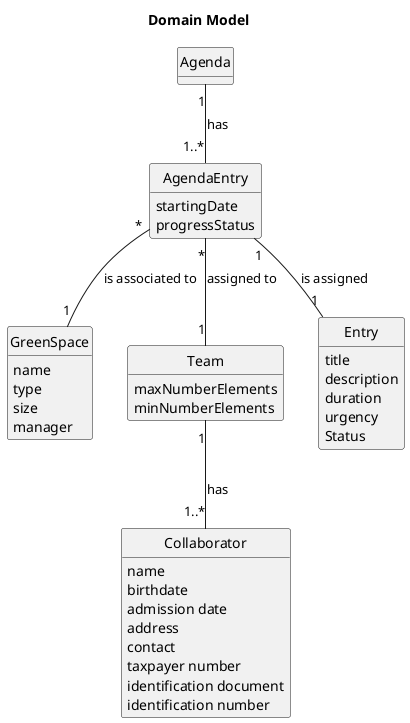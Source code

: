 @startuml

title Domain Model

hide methods
hide circle

class Agenda {
}

class AgendaEntry {
  startingDate
  progressStatus
}

class GreenSpace {
  name
  type
  size
  manager
}

class Team {
  maxNumberElements
  minNumberElements
}

class Entry {
  title
  description
  duration
  urgency
  Status
}

class Collaborator {
    name
    birthdate
    admission date
    address
    contact
    taxpayer number
    identification document
    identification number
}

Agenda "1" -- "1..*" AgendaEntry : has
AgendaEntry "*" -- "1" GreenSpace : is associated to
AgendaEntry "*" -- "1" Team : assigned to
AgendaEntry "1" -- "1" Entry : is assigned
Team "1" -- "1..*" Collaborator : has

@enduml